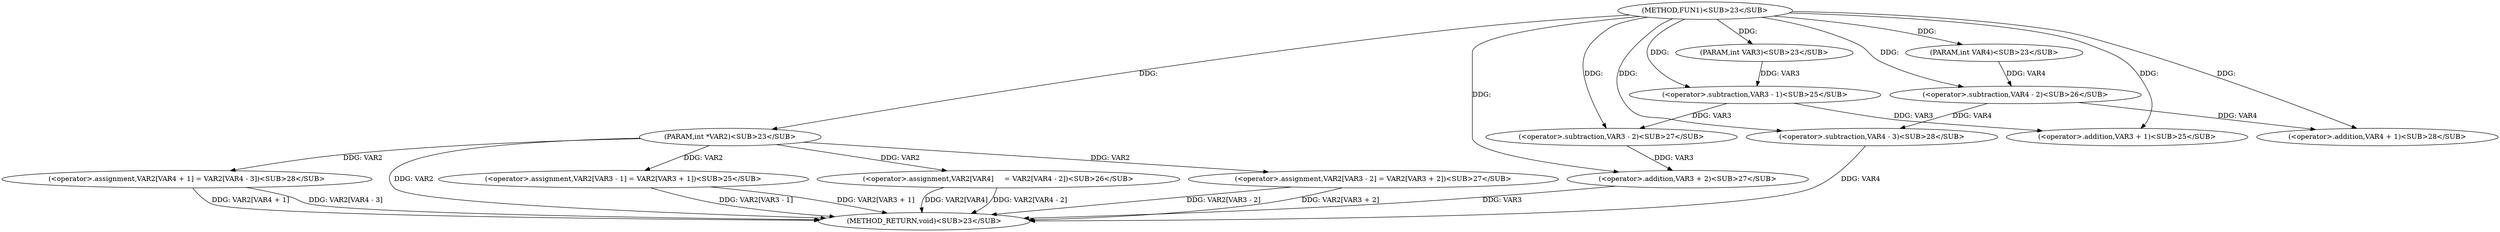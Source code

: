 
digraph "FUN1" {  

"11809" [label = "(METHOD,FUN1)<SUB>23</SUB>" ]

"11856" [label = "(METHOD_RETURN,void)<SUB>23</SUB>" ]

"11810" [label = "(PARAM,int *VAR2)<SUB>23</SUB>" ]

"11811" [label = "(PARAM,int VAR3)<SUB>23</SUB>" ]

"11812" [label = "(PARAM,int VAR4)<SUB>23</SUB>" ]

"11814" [label = "(&lt;operator&gt;.assignment,VAR2[VAR3 - 1] = VAR2[VAR3 + 1])<SUB>25</SUB>" ]

"11825" [label = "(&lt;operator&gt;.assignment,VAR2[VAR4]     = VAR2[VAR4 - 2])<SUB>26</SUB>" ]

"11834" [label = "(&lt;operator&gt;.assignment,VAR2[VAR3 - 2] = VAR2[VAR3 + 2])<SUB>27</SUB>" ]

"11845" [label = "(&lt;operator&gt;.assignment,VAR2[VAR4 + 1] = VAR2[VAR4 - 3])<SUB>28</SUB>" ]

"11817" [label = "(&lt;operator&gt;.subtraction,VAR3 - 1)<SUB>25</SUB>" ]

"11822" [label = "(&lt;operator&gt;.addition,VAR3 + 1)<SUB>25</SUB>" ]

"11831" [label = "(&lt;operator&gt;.subtraction,VAR4 - 2)<SUB>26</SUB>" ]

"11837" [label = "(&lt;operator&gt;.subtraction,VAR3 - 2)<SUB>27</SUB>" ]

"11842" [label = "(&lt;operator&gt;.addition,VAR3 + 2)<SUB>27</SUB>" ]

"11848" [label = "(&lt;operator&gt;.addition,VAR4 + 1)<SUB>28</SUB>" ]

"11853" [label = "(&lt;operator&gt;.subtraction,VAR4 - 3)<SUB>28</SUB>" ]

  "11810" -> "11856"  [ label = "DDG: VAR2"] 

  "11814" -> "11856"  [ label = "DDG: VAR2[VAR3 - 1]"] 

  "11814" -> "11856"  [ label = "DDG: VAR2[VAR3 + 1]"] 

  "11825" -> "11856"  [ label = "DDG: VAR2[VAR4]"] 

  "11825" -> "11856"  [ label = "DDG: VAR2[VAR4 - 2]"] 

  "11834" -> "11856"  [ label = "DDG: VAR2[VAR3 - 2]"] 

  "11842" -> "11856"  [ label = "DDG: VAR3"] 

  "11834" -> "11856"  [ label = "DDG: VAR2[VAR3 + 2]"] 

  "11845" -> "11856"  [ label = "DDG: VAR2[VAR4 + 1]"] 

  "11853" -> "11856"  [ label = "DDG: VAR4"] 

  "11845" -> "11856"  [ label = "DDG: VAR2[VAR4 - 3]"] 

  "11809" -> "11810"  [ label = "DDG: "] 

  "11809" -> "11811"  [ label = "DDG: "] 

  "11809" -> "11812"  [ label = "DDG: "] 

  "11810" -> "11814"  [ label = "DDG: VAR2"] 

  "11810" -> "11825"  [ label = "DDG: VAR2"] 

  "11810" -> "11834"  [ label = "DDG: VAR2"] 

  "11810" -> "11845"  [ label = "DDG: VAR2"] 

  "11811" -> "11817"  [ label = "DDG: VAR3"] 

  "11809" -> "11817"  [ label = "DDG: "] 

  "11817" -> "11822"  [ label = "DDG: VAR3"] 

  "11809" -> "11822"  [ label = "DDG: "] 

  "11812" -> "11831"  [ label = "DDG: VAR4"] 

  "11809" -> "11831"  [ label = "DDG: "] 

  "11809" -> "11837"  [ label = "DDG: "] 

  "11817" -> "11837"  [ label = "DDG: VAR3"] 

  "11837" -> "11842"  [ label = "DDG: VAR3"] 

  "11809" -> "11842"  [ label = "DDG: "] 

  "11831" -> "11848"  [ label = "DDG: VAR4"] 

  "11809" -> "11848"  [ label = "DDG: "] 

  "11809" -> "11853"  [ label = "DDG: "] 

  "11831" -> "11853"  [ label = "DDG: VAR4"] 

}